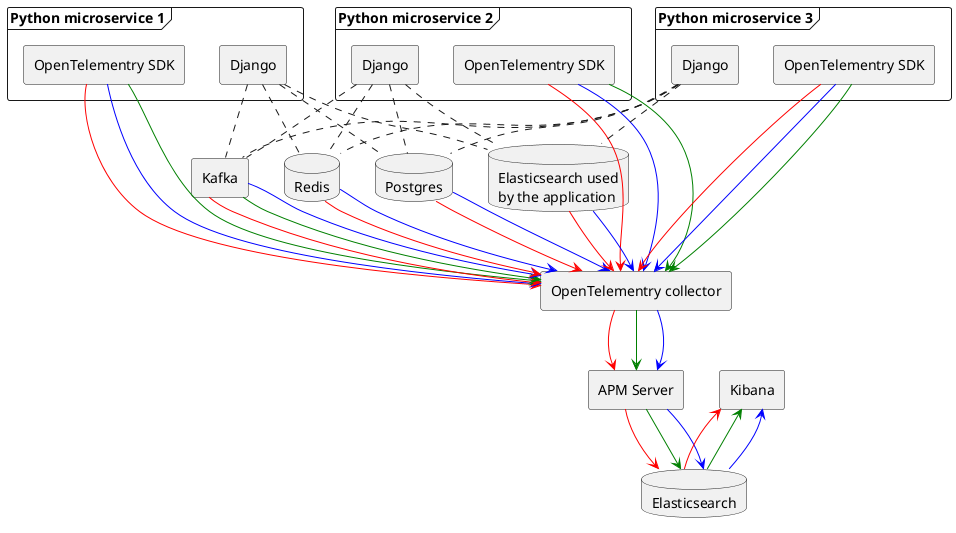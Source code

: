 @startuml
skinparam componentStyle rectangle

frame "Python microservice 1" as ms1 {
  [OpenTelementry SDK] as otel1
  [Django] as django1
}

frame "Python microservice 2" as ms2 {
  [OpenTelementry SDK] as otel2
  [Django] as django2
}

frame "Python microservice 3" as ms3 {
  [OpenTelementry SDK] as otel3
  [Django] as django3
}

database "Postgres" as db {
}

database "Elasticsearch" as es_observability {
}

[OpenTelementry collector] as collector

[APM Server] as apm
[Kibana] as kibana
[Kafka] as kafka

database "Elasticsearch used\nby the application" as es_app {
}

database "Redis" as redis {
}

otel1 --> collector #red
otel2 --> collector #red
otel3 --> collector #red

otel1 --> collector #blue
otel2 --> collector #blue
otel3 --> collector #blue

otel1 --> collector #green
otel2 --> collector #green
otel3 --> collector #green

django1 .. db 
django2 .. db
django3 .. db

django1 .. kafka 
django2 .. kafka
django3 .. kafka

db --> collector #red
db --> collector #blue

apm --> es_observability #red
apm --> es_observability #green
apm --> es_observability #blue

kibana <-- es_observability #red
kibana <-- es_observability #green
kibana <-- es_observability #blue

django1 .. es_app
django2 .. es_app
django3 .. es_app

django1 .. redis
django2 .. redis
django3 .. redis

kafka --> collector #red
kafka --> collector #green
kafka --> collector #blue

es_app --> collector #red
es_app --> collector #blue

redis --> collector #red
redis --> collector #blue

collector --> apm #red
collector --> apm #green
collector --> apm #blue


@enduml
